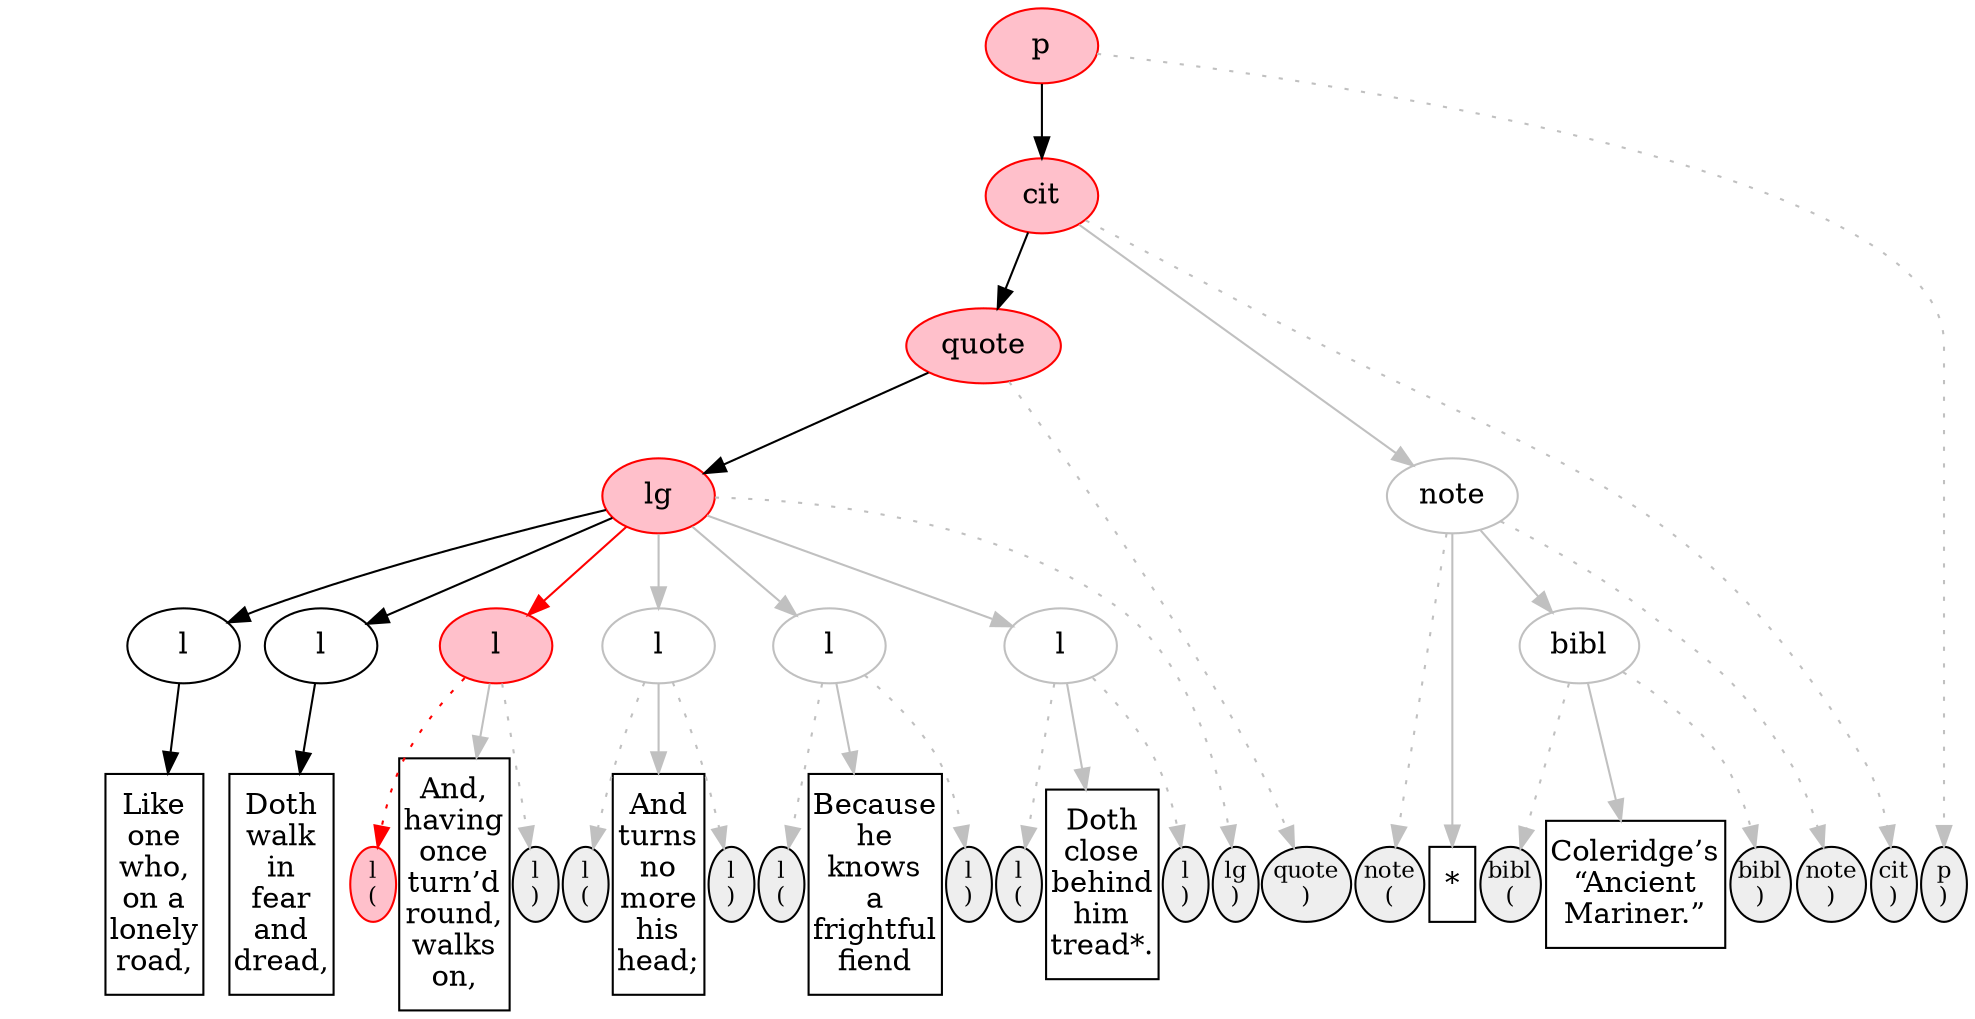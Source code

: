 digraph { 
  graph [nodesep=0.03] ;
  node [ordering=out]; 
  subgraph { 
    rank=same; 
// p_0 is inflight at pre
start_p_0 [label="p\n(", shape=ellipse, margin=0, width=0.03, fontsize=5, color=transparent, style=invis, fillcolor="#EEEEEE"];
end_p_0 [label="p\n)", shape=ellipse, margin=0, width=0.3, fontsize=11, color=black, style=filled, fillcolor="#EEEEEE"];
// pcd1 is past at pre
// cit_0 is inflight at pre
start_cit_0 [label="cit\n(", shape=ellipse, margin=0, width=0.03, fontsize=5, color=transparent, style=invis, fillcolor="#EEEEEE"];
end_cit_0 [label="cit\n)", shape=ellipse, margin=0, width=0.3, fontsize=11, color=black, style=filled, fillcolor="#EEEEEE"];
// pcd2 is past at pre
// quote_0 is inflight at pre
start_quote_0 [label="quote\n(", shape=ellipse, margin=0, width=0.03, fontsize=5, color=transparent, style=invis, fillcolor="#EEEEEE"];
end_quote_0 [label="quote\n)", shape=ellipse, margin=0, width=0.3, fontsize=11, color=black, style=filled, fillcolor="#EEEEEE"];
// pcd3 is past at pre
// lg_0 is inflight at pre
start_lg_0 [label="lg\n(", shape=ellipse, margin=0, width=0.03, fontsize=5, color=transparent, style=invis, fillcolor="#EEEEEE"];
end_lg_0 [label="lg\n)", shape=ellipse, margin=0, width=0.3, fontsize=11, color=black, style=filled, fillcolor="#EEEEEE"];
// pcd4 is past at pre
// l_0 is past at pre
start_l_0 [label="l\n(", shape=ellipse, margin=0, width=0.03, fontsize=5, color=transparent, style=invis, fillcolor="#EEEEEE"];
end_l_0 [label="l\n)", shape=ellipse, margin=0, width=0.03, fontsize=5, color=transparent, style=invis, fillcolor="#EEEEEE"];
// pcd5 is past at pre
pcd5 [shape=box, label="Like\none\nwho,\non a\nlonely\nroad,", color=black, margin="0.03, 0.11", width=0.3];
// pcd6 is past at pre
// l_1 is past at pre
start_l_1 [label="l\n(", shape=ellipse, margin=0, width=0.03, fontsize=5, color=transparent, style=invis, fillcolor="#EEEEEE"];
end_l_1 [label="l\n)", shape=ellipse, margin=0, width=0.03, fontsize=5, color=transparent, style=invis, fillcolor="#EEEEEE"];
// pcd7 is past at pre
pcd7 [shape=box, label="Doth\nwalk\nin\nfear\nand\ndread,", color=black, margin="0.03, 0.11", width=0.3];
// pcd8 is past at pre
// l_2 is current at pre
start_l_2 [label="l\n(", shape=ellipse, margin=0, width=0.3, fontsize=11, color=red, style=filled, fillcolor=pink];
end_l_2 [label="l\n)", shape=ellipse, margin=0, width=0.3, fontsize=11, color=black, style=filled, fillcolor="#EEEEEE"];
// pcd9 is future at pre
pcd9 [shape=box, label="And,\nhaving\nonce\nturn’d\nround,\nwalks\non,", color=black, margin="0.03, 0.11", width=0.3];
// pcd10 is future at pre
// l_3 is future at pre
start_l_3 [label="l\n(", shape=ellipse, margin=0, width=0.3, fontsize=11, color=black, style=filled, fillcolor="#EEEEEE"];
end_l_3 [label="l\n)", shape=ellipse, margin=0, width=0.3, fontsize=11, color=black, style=filled, fillcolor="#EEEEEE"];
// pcd11 is future at pre
pcd11 [shape=box, label="And\nturns\nno\nmore\nhis\nhead;", color=black, margin="0.03, 0.11", width=0.3];
// pcd12 is future at pre
// l_4 is future at pre
start_l_4 [label="l\n(", shape=ellipse, margin=0, width=0.3, fontsize=11, color=black, style=filled, fillcolor="#EEEEEE"];
end_l_4 [label="l\n)", shape=ellipse, margin=0, width=0.3, fontsize=11, color=black, style=filled, fillcolor="#EEEEEE"];
// pcd13 is future at pre
pcd13 [shape=box, label="Because\nhe\nknows\na\nfrightful\nfiend", color=black, margin="0.03, 0.11", width=0.3];
// pcd14 is future at pre
// l_5 is future at pre
start_l_5 [label="l\n(", shape=ellipse, margin=0, width=0.3, fontsize=11, color=black, style=filled, fillcolor="#EEEEEE"];
end_l_5 [label="l\n)", shape=ellipse, margin=0, width=0.3, fontsize=11, color=black, style=filled, fillcolor="#EEEEEE"];
// pcd15 is future at pre
pcd15 [shape=box, label="Doth\nclose\nbehind\nhim\ntread*.", color=black, margin="0.03, 0.11", width=0.3];
// pcd16 is future at pre
// pcd17 is future at pre
// pcd18 is future at pre
// note_8 is future at pre
start_note_8 [label="note\n(", shape=ellipse, margin=0, width=0.3, fontsize=11, color=black, style=filled, fillcolor="#EEEEEE"];
end_note_8 [label="note\n)", shape=ellipse, margin=0, width=0.3, fontsize=11, color=black, style=filled, fillcolor="#EEEEEE"];
// pcd19 is future at pre
pcd19 [shape=box, label="*\n", color=black, margin="0.03, 0.11", width=0.3];
// bibl_8 is future at pre
start_bibl_8 [label="bibl\n(", shape=ellipse, margin=0, width=0.3, fontsize=11, color=black, style=filled, fillcolor="#EEEEEE"];
end_bibl_8 [label="bibl\n)", shape=ellipse, margin=0, width=0.3, fontsize=11, color=black, style=filled, fillcolor="#EEEEEE"];
// pcd20 is future at pre
pcd20 [shape=box, label="Coleridge’s\n“Ancient\nMariner.”", color=black, margin="0.03, 0.11", width=0.3];
// pcd21 is future at pre
// pcd22 is future at pre
// pcd23 is future at pre
  } 

p_0 [label=p, color=red, shape=oval, style=filled, fillcolor=pink]; 
cit_0 [label=cit, color=red, shape=oval, style=filled, fillcolor=pink]; 
quote_0 [label=quote, color=red, shape=oval, style=filled, fillcolor=pink]; 
lg_0 [label=lg, color=red, shape=oval, style=filled, fillcolor=pink]; 
l_0 [label=l, color=black, shape=oval]; 
l_1 [label=l, color=black, shape=oval]; 
l_2 [label=l, color=red, shape=oval, style=filled, fillcolor=pink]; 
l_3 [label=l, color=gray, shape=oval]; 
l_4 [label=l, color=gray, shape=oval]; 
l_5 [label=l, color=gray, shape=oval]; 
note_8 [label=note, color=gray, shape=oval]; 
bibl_8 [label=bibl, color=gray, shape=oval]; 

p_0 -> start_p_0 [color=red, style=invis, arrowhead=none];
p_0 -> cit_0 [color=black, style=solid];
p_0 -> end_p_0 [color=gray, style=dotted];
cit_0 -> start_cit_0 [color=red, style=invis, arrowhead=none];
cit_0 -> quote_0 [color=black, style=solid];
cit_0 -> note_8 [color=gray, style=solid];
cit_0 -> end_cit_0 [color=gray, style=dotted];
quote_0 -> start_quote_0 [color=red, style=invis, arrowhead=none];
quote_0 -> lg_0 [color=black, style=solid];
quote_0 -> end_quote_0 [color=gray, style=dotted];
lg_0 -> start_lg_0 [color=red, style=invis, arrowhead=none];
lg_0 -> l_0 [color=black, style=solid];
lg_0 -> l_1 [color=black, style=solid];
lg_0 -> l_2 [color=red, style=solid];
lg_0 -> l_3 [color=gray, style=solid];
lg_0 -> l_4 [color=gray, style=solid];
lg_0 -> l_5 [color=gray, style=solid];
lg_0 -> end_lg_0 [color=gray, style=dotted];
l_0 -> start_l_0 [color=black, style=invis, arrowhead=none];
l_0 -> pcd5 [color=black, style=solid];
l_0 -> end_l_0 [color=black, style=invis, arrowhead=none];
l_1 -> start_l_1 [color=black, style=invis, arrowhead=none];
l_1 -> pcd7 [color=black, style=solid];
l_1 -> end_l_1 [color=black, style=invis, arrowhead=none];
l_2 -> start_l_2 [color=red, style=dotted];
l_2 -> pcd9 [color=gray, style=solid];
l_2 -> end_l_2 [color=gray, style=dotted];
l_3 -> start_l_3 [color=gray, style=dotted];
l_3 -> pcd11 [color=gray, style=solid];
l_3 -> end_l_3 [color=gray, style=dotted];
l_4 -> start_l_4 [color=gray, style=dotted];
l_4 -> pcd13 [color=gray, style=solid];
l_4 -> end_l_4 [color=gray, style=dotted];
l_5 -> start_l_5 [color=gray, style=dotted];
l_5 -> pcd15 [color=gray, style=solid];
l_5 -> end_l_5 [color=gray, style=dotted];
note_8 -> start_note_8 [color=gray, style=dotted];
note_8 -> pcd19 [color=gray, style=solid];
note_8 -> bibl_8 [color=gray, style=solid];
note_8 -> end_note_8 [color=gray, style=dotted];
bibl_8 -> start_bibl_8 [color=gray, style=dotted];
bibl_8 -> pcd20 [color=gray, style=solid];
bibl_8 -> end_bibl_8 [color=gray, style=dotted];
}
